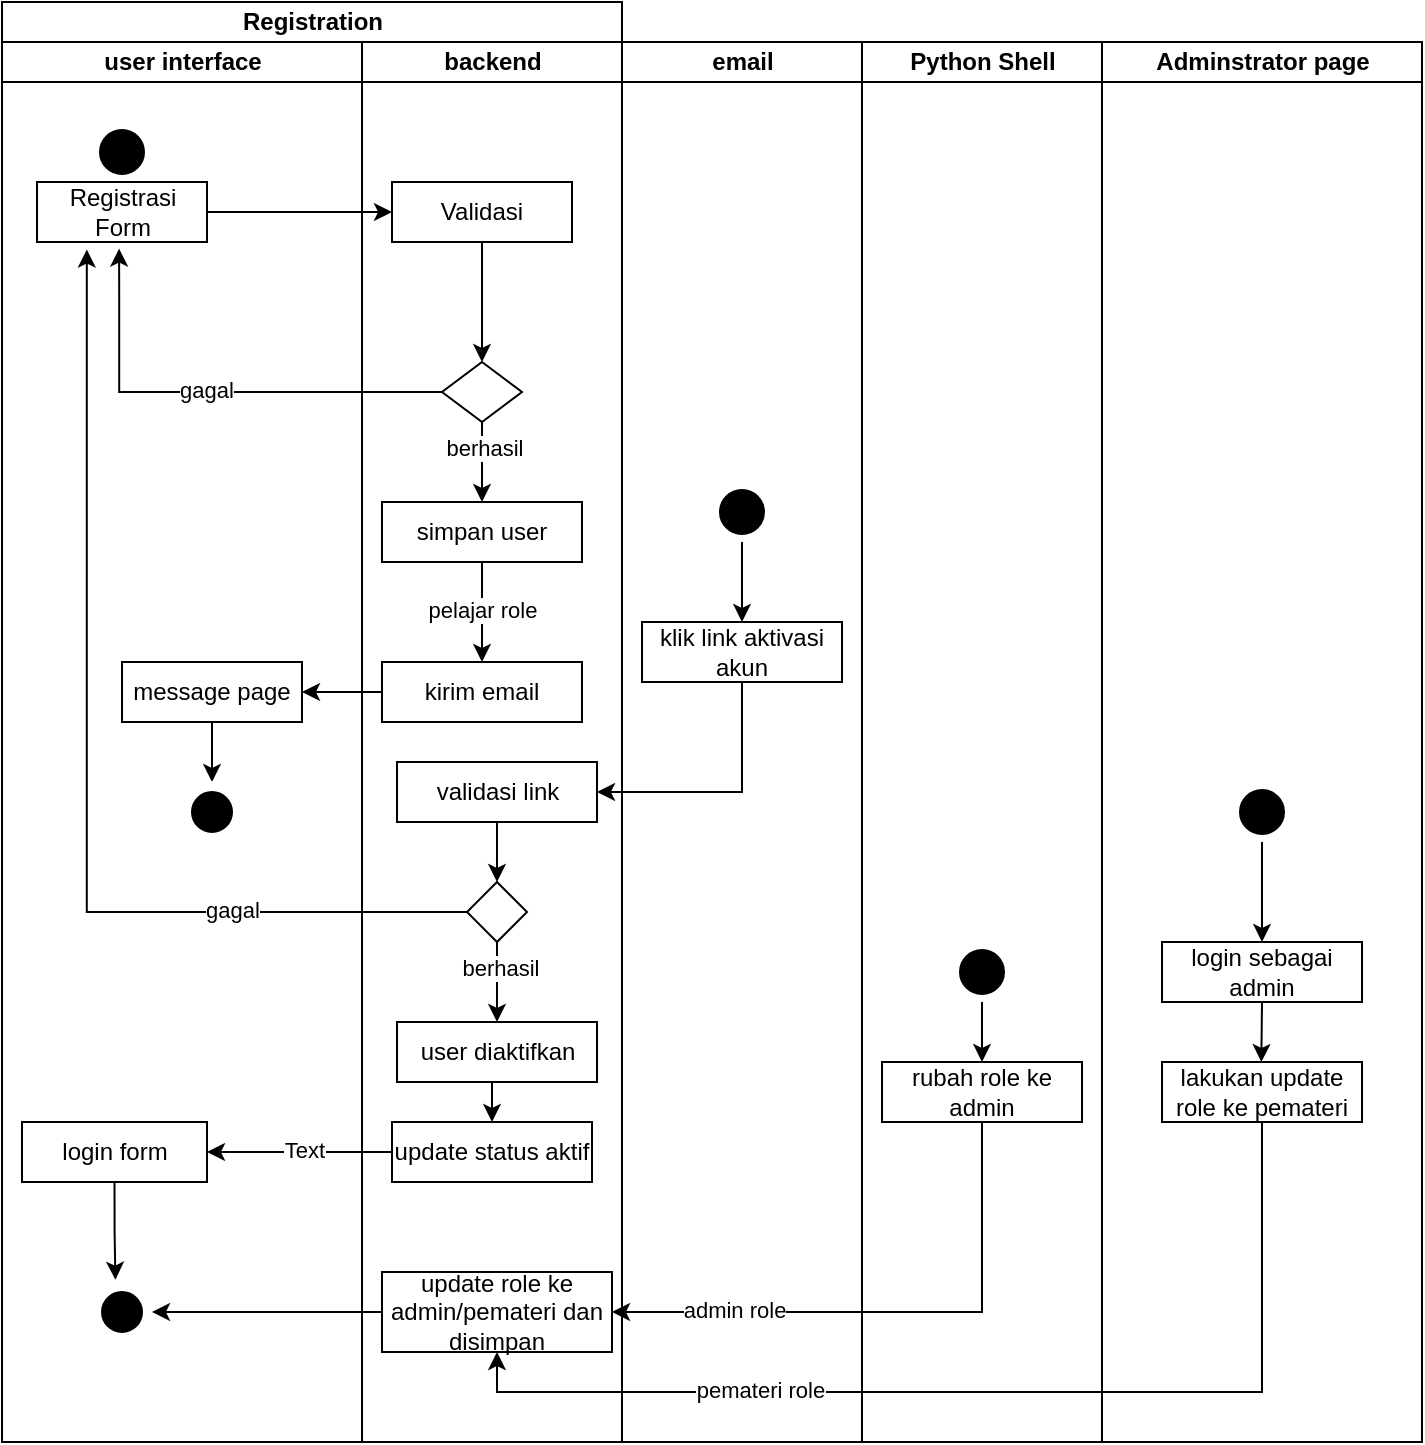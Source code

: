 <mxfile version="24.2.5" type="device">
  <diagram name="Page-1" id="NIJPx1vhkYoo33Z6b43j">
    <mxGraphModel dx="1137" dy="703" grid="1" gridSize="10" guides="1" tooltips="1" connect="1" arrows="1" fold="1" page="1" pageScale="1" pageWidth="850" pageHeight="1100" math="0" shadow="0">
      <root>
        <mxCell id="0" />
        <mxCell id="1" parent="0" />
        <mxCell id="qCOZ_yeCnDwCxc9bYQBy-1" value="Registration" style="swimlane;childLayout=stackLayout;resizeParent=1;resizeParentMax=0;startSize=20;html=1;" parent="1" vertex="1">
          <mxGeometry x="40" y="50" width="310" height="720" as="geometry" />
        </mxCell>
        <mxCell id="qCOZ_yeCnDwCxc9bYQBy-2" value="user interface" style="swimlane;startSize=20;html=1;" parent="qCOZ_yeCnDwCxc9bYQBy-1" vertex="1">
          <mxGeometry y="20" width="180" height="700" as="geometry" />
        </mxCell>
        <mxCell id="qCOZ_yeCnDwCxc9bYQBy-6" value="" style="ellipse;html=1;shape=startState;strokeColor=#000000;fillColor=#000000;" parent="qCOZ_yeCnDwCxc9bYQBy-2" vertex="1">
          <mxGeometry x="45.0" y="40" width="30" height="30" as="geometry" />
        </mxCell>
        <mxCell id="qCOZ_yeCnDwCxc9bYQBy-7" value="" style="edgeStyle=orthogonalEdgeStyle;html=1;verticalAlign=bottom;endArrow=open;endSize=8;rounded=0;strokeColor=#FFFFFF;" parent="qCOZ_yeCnDwCxc9bYQBy-2" source="qCOZ_yeCnDwCxc9bYQBy-6" edge="1">
          <mxGeometry relative="1" as="geometry">
            <mxPoint x="60.0" y="100" as="targetPoint" />
          </mxGeometry>
        </mxCell>
        <mxCell id="qCOZ_yeCnDwCxc9bYQBy-8" value="Registrasi Form" style="html=1;whiteSpace=wrap;" parent="qCOZ_yeCnDwCxc9bYQBy-2" vertex="1">
          <mxGeometry x="17.5" y="70" width="85" height="30" as="geometry" />
        </mxCell>
        <mxCell id="qCOZ_yeCnDwCxc9bYQBy-58" value="login form" style="html=1;whiteSpace=wrap;" parent="qCOZ_yeCnDwCxc9bYQBy-2" vertex="1">
          <mxGeometry x="10" y="540" width="92.5" height="30" as="geometry" />
        </mxCell>
        <mxCell id="qCOZ_yeCnDwCxc9bYQBy-68" value="" style="ellipse;html=1;shape=endState;fillColor=#000000;strokeColor=#FFFFFF;" parent="qCOZ_yeCnDwCxc9bYQBy-2" vertex="1">
          <mxGeometry x="45.0" y="620" width="30" height="30" as="geometry" />
        </mxCell>
        <mxCell id="qCOZ_yeCnDwCxc9bYQBy-70" style="edgeStyle=orthogonalEdgeStyle;rounded=0;orthogonalLoop=1;jettySize=auto;html=1;exitX=0.5;exitY=1;exitDx=0;exitDy=0;entryX=0.39;entryY=-0.038;entryDx=0;entryDy=0;entryPerimeter=0;" parent="qCOZ_yeCnDwCxc9bYQBy-2" source="qCOZ_yeCnDwCxc9bYQBy-58" target="qCOZ_yeCnDwCxc9bYQBy-68" edge="1">
          <mxGeometry relative="1" as="geometry" />
        </mxCell>
        <mxCell id="IHMoNlKT8a33Xt2Q9LKc-15" style="edgeStyle=orthogonalEdgeStyle;rounded=0;orthogonalLoop=1;jettySize=auto;html=1;exitX=0.5;exitY=1;exitDx=0;exitDy=0;entryX=0.5;entryY=0;entryDx=0;entryDy=0;" parent="qCOZ_yeCnDwCxc9bYQBy-2" source="JcFrldRu9Nht6uUURqKT-2" edge="1" target="IHMoNlKT8a33Xt2Q9LKc-16">
          <mxGeometry relative="1" as="geometry">
            <mxPoint x="104.667" y="330" as="targetPoint" />
          </mxGeometry>
        </mxCell>
        <mxCell id="JcFrldRu9Nht6uUURqKT-2" value="message page" style="html=1;whiteSpace=wrap;" parent="qCOZ_yeCnDwCxc9bYQBy-2" vertex="1">
          <mxGeometry x="60" y="310" width="90" height="30" as="geometry" />
        </mxCell>
        <mxCell id="IHMoNlKT8a33Xt2Q9LKc-16" value="" style="ellipse;html=1;shape=endState;fillColor=#000000;strokeColor=#FFFFFF;" parent="qCOZ_yeCnDwCxc9bYQBy-2" vertex="1">
          <mxGeometry x="90.0" y="370" width="30" height="30" as="geometry" />
        </mxCell>
        <mxCell id="qCOZ_yeCnDwCxc9bYQBy-16" style="edgeStyle=orthogonalEdgeStyle;rounded=0;orthogonalLoop=1;jettySize=auto;html=1;exitX=0;exitY=0.5;exitDx=0;exitDy=0;entryX=0.483;entryY=1.11;entryDx=0;entryDy=0;entryPerimeter=0;" parent="qCOZ_yeCnDwCxc9bYQBy-1" source="qCOZ_yeCnDwCxc9bYQBy-14" target="qCOZ_yeCnDwCxc9bYQBy-8" edge="1">
          <mxGeometry relative="1" as="geometry" />
        </mxCell>
        <mxCell id="qCOZ_yeCnDwCxc9bYQBy-18" value="gagal" style="edgeLabel;html=1;align=center;verticalAlign=middle;resizable=0;points=[];" parent="qCOZ_yeCnDwCxc9bYQBy-16" vertex="1" connectable="0">
          <mxGeometry x="0.018" y="-1" relative="1" as="geometry">
            <mxPoint as="offset" />
          </mxGeometry>
        </mxCell>
        <mxCell id="qCOZ_yeCnDwCxc9bYQBy-50" style="edgeStyle=orthogonalEdgeStyle;rounded=0;orthogonalLoop=1;jettySize=auto;html=1;exitX=0;exitY=0.5;exitDx=0;exitDy=0;entryX=0.293;entryY=1.125;entryDx=0;entryDy=0;entryPerimeter=0;" parent="qCOZ_yeCnDwCxc9bYQBy-1" source="qCOZ_yeCnDwCxc9bYQBy-46" target="qCOZ_yeCnDwCxc9bYQBy-8" edge="1">
          <mxGeometry relative="1" as="geometry" />
        </mxCell>
        <mxCell id="qCOZ_yeCnDwCxc9bYQBy-51" value="gagal" style="edgeLabel;html=1;align=center;verticalAlign=middle;resizable=0;points=[];" parent="qCOZ_yeCnDwCxc9bYQBy-50" vertex="1" connectable="0">
          <mxGeometry x="-0.549" y="-1" relative="1" as="geometry">
            <mxPoint as="offset" />
          </mxGeometry>
        </mxCell>
        <mxCell id="qCOZ_yeCnDwCxc9bYQBy-69" style="edgeStyle=orthogonalEdgeStyle;rounded=0;orthogonalLoop=1;jettySize=auto;html=1;exitX=0;exitY=0.5;exitDx=0;exitDy=0;entryX=1;entryY=0.5;entryDx=0;entryDy=0;" parent="qCOZ_yeCnDwCxc9bYQBy-1" source="qCOZ_yeCnDwCxc9bYQBy-66" target="qCOZ_yeCnDwCxc9bYQBy-68" edge="1">
          <mxGeometry relative="1" as="geometry" />
        </mxCell>
        <mxCell id="qCOZ_yeCnDwCxc9bYQBy-71" style="edgeStyle=orthogonalEdgeStyle;rounded=0;orthogonalLoop=1;jettySize=auto;html=1;exitX=1;exitY=0.5;exitDx=0;exitDy=0;entryX=0;entryY=0.5;entryDx=0;entryDy=0;" parent="qCOZ_yeCnDwCxc9bYQBy-1" source="qCOZ_yeCnDwCxc9bYQBy-8" target="qCOZ_yeCnDwCxc9bYQBy-13" edge="1">
          <mxGeometry relative="1" as="geometry">
            <mxPoint x="130.0" y="135.19" as="targetPoint" />
          </mxGeometry>
        </mxCell>
        <mxCell id="IHMoNlKT8a33Xt2Q9LKc-3" style="edgeStyle=orthogonalEdgeStyle;rounded=0;orthogonalLoop=1;jettySize=auto;html=1;exitX=0;exitY=0.5;exitDx=0;exitDy=0;entryX=1;entryY=0.5;entryDx=0;entryDy=0;" parent="qCOZ_yeCnDwCxc9bYQBy-1" source="qCOZ_yeCnDwCxc9bYQBy-36" target="JcFrldRu9Nht6uUURqKT-2" edge="1">
          <mxGeometry relative="1" as="geometry" />
        </mxCell>
        <mxCell id="IHMoNlKT8a33Xt2Q9LKc-9" style="edgeStyle=orthogonalEdgeStyle;rounded=0;orthogonalLoop=1;jettySize=auto;html=1;exitX=0;exitY=0.5;exitDx=0;exitDy=0;entryX=1;entryY=0.5;entryDx=0;entryDy=0;" parent="qCOZ_yeCnDwCxc9bYQBy-1" source="IHMoNlKT8a33Xt2Q9LKc-8" target="qCOZ_yeCnDwCxc9bYQBy-58" edge="1">
          <mxGeometry relative="1" as="geometry" />
        </mxCell>
        <mxCell id="Kl3sW5i78oNWbRn1v7Ej-10" value="Text" style="edgeLabel;html=1;align=center;verticalAlign=middle;resizable=0;points=[];" vertex="1" connectable="0" parent="IHMoNlKT8a33Xt2Q9LKc-9">
          <mxGeometry x="-0.038" y="-1" relative="1" as="geometry">
            <mxPoint as="offset" />
          </mxGeometry>
        </mxCell>
        <mxCell id="qCOZ_yeCnDwCxc9bYQBy-3" value="backend" style="swimlane;startSize=20;html=1;" parent="qCOZ_yeCnDwCxc9bYQBy-1" vertex="1">
          <mxGeometry x="180" y="20" width="130" height="700" as="geometry" />
        </mxCell>
        <mxCell id="qCOZ_yeCnDwCxc9bYQBy-15" style="edgeStyle=orthogonalEdgeStyle;rounded=0;orthogonalLoop=1;jettySize=auto;html=1;exitX=0.5;exitY=1;exitDx=0;exitDy=0;entryX=0.5;entryY=0;entryDx=0;entryDy=0;" parent="qCOZ_yeCnDwCxc9bYQBy-3" source="qCOZ_yeCnDwCxc9bYQBy-13" target="qCOZ_yeCnDwCxc9bYQBy-14" edge="1">
          <mxGeometry relative="1" as="geometry" />
        </mxCell>
        <mxCell id="qCOZ_yeCnDwCxc9bYQBy-13" value="Validasi" style="html=1;whiteSpace=wrap;" parent="qCOZ_yeCnDwCxc9bYQBy-3" vertex="1">
          <mxGeometry x="15" y="70" width="90" height="30" as="geometry" />
        </mxCell>
        <mxCell id="IHMoNlKT8a33Xt2Q9LKc-5" style="edgeStyle=orthogonalEdgeStyle;rounded=0;orthogonalLoop=1;jettySize=auto;html=1;exitX=0.5;exitY=1;exitDx=0;exitDy=0;entryX=0.5;entryY=0;entryDx=0;entryDy=0;" parent="qCOZ_yeCnDwCxc9bYQBy-3" source="qCOZ_yeCnDwCxc9bYQBy-14" target="IHMoNlKT8a33Xt2Q9LKc-1" edge="1">
          <mxGeometry relative="1" as="geometry" />
        </mxCell>
        <mxCell id="IHMoNlKT8a33Xt2Q9LKc-6" value="berhasil" style="edgeLabel;html=1;align=center;verticalAlign=middle;resizable=0;points=[];" parent="IHMoNlKT8a33Xt2Q9LKc-5" vertex="1" connectable="0">
          <mxGeometry x="-0.371" y="1" relative="1" as="geometry">
            <mxPoint as="offset" />
          </mxGeometry>
        </mxCell>
        <mxCell id="qCOZ_yeCnDwCxc9bYQBy-14" value="" style="rhombus;whiteSpace=wrap;html=1;" parent="qCOZ_yeCnDwCxc9bYQBy-3" vertex="1">
          <mxGeometry x="40" y="160" width="40" height="30" as="geometry" />
        </mxCell>
        <mxCell id="qCOZ_yeCnDwCxc9bYQBy-36" value="kirim email" style="html=1;whiteSpace=wrap;" parent="qCOZ_yeCnDwCxc9bYQBy-3" vertex="1">
          <mxGeometry x="10" y="310" width="100" height="30" as="geometry" />
        </mxCell>
        <mxCell id="Kl3sW5i78oNWbRn1v7Ej-14" style="edgeStyle=orthogonalEdgeStyle;rounded=0;orthogonalLoop=1;jettySize=auto;html=1;exitX=0.5;exitY=1;exitDx=0;exitDy=0;entryX=0.5;entryY=0;entryDx=0;entryDy=0;" edge="1" parent="qCOZ_yeCnDwCxc9bYQBy-3" source="qCOZ_yeCnDwCxc9bYQBy-42" target="qCOZ_yeCnDwCxc9bYQBy-46">
          <mxGeometry relative="1" as="geometry" />
        </mxCell>
        <mxCell id="qCOZ_yeCnDwCxc9bYQBy-42" value="validasi link" style="html=1;whiteSpace=wrap;" parent="qCOZ_yeCnDwCxc9bYQBy-3" vertex="1">
          <mxGeometry x="17.5" y="360" width="100" height="30" as="geometry" />
        </mxCell>
        <mxCell id="qCOZ_yeCnDwCxc9bYQBy-45" value="user diaktifkan" style="html=1;whiteSpace=wrap;" parent="qCOZ_yeCnDwCxc9bYQBy-3" vertex="1">
          <mxGeometry x="17.5" y="490" width="100" height="30" as="geometry" />
        </mxCell>
        <mxCell id="qCOZ_yeCnDwCxc9bYQBy-47" style="edgeStyle=orthogonalEdgeStyle;rounded=0;orthogonalLoop=1;jettySize=auto;html=1;exitX=0.5;exitY=1;exitDx=0;exitDy=0;entryX=0.5;entryY=0;entryDx=0;entryDy=0;" parent="qCOZ_yeCnDwCxc9bYQBy-3" source="qCOZ_yeCnDwCxc9bYQBy-46" target="qCOZ_yeCnDwCxc9bYQBy-45" edge="1">
          <mxGeometry relative="1" as="geometry" />
        </mxCell>
        <mxCell id="qCOZ_yeCnDwCxc9bYQBy-49" value="berhasil" style="edgeLabel;html=1;align=center;verticalAlign=middle;resizable=0;points=[];" parent="qCOZ_yeCnDwCxc9bYQBy-47" vertex="1" connectable="0">
          <mxGeometry x="-0.368" y="1" relative="1" as="geometry">
            <mxPoint as="offset" />
          </mxGeometry>
        </mxCell>
        <mxCell id="qCOZ_yeCnDwCxc9bYQBy-46" value="" style="rhombus;whiteSpace=wrap;html=1;" parent="qCOZ_yeCnDwCxc9bYQBy-3" vertex="1">
          <mxGeometry x="52.5" y="420" width="30" height="30" as="geometry" />
        </mxCell>
        <mxCell id="qCOZ_yeCnDwCxc9bYQBy-56" style="edgeStyle=orthogonalEdgeStyle;rounded=0;orthogonalLoop=1;jettySize=auto;html=1;exitX=0.5;exitY=1;exitDx=0;exitDy=0;entryX=0.5;entryY=0;entryDx=0;entryDy=0;" parent="qCOZ_yeCnDwCxc9bYQBy-3" source="qCOZ_yeCnDwCxc9bYQBy-45" edge="1" target="IHMoNlKT8a33Xt2Q9LKc-8">
          <mxGeometry relative="1" as="geometry">
            <mxPoint x="65.6" y="506.61" as="targetPoint" />
            <Array as="points" />
          </mxGeometry>
        </mxCell>
        <mxCell id="qCOZ_yeCnDwCxc9bYQBy-66" value="update role ke admin/pemateri dan disimpan" style="html=1;whiteSpace=wrap;" parent="qCOZ_yeCnDwCxc9bYQBy-3" vertex="1">
          <mxGeometry x="10" y="615" width="115" height="40" as="geometry" />
        </mxCell>
        <mxCell id="IHMoNlKT8a33Xt2Q9LKc-4" style="edgeStyle=orthogonalEdgeStyle;rounded=0;orthogonalLoop=1;jettySize=auto;html=1;exitX=0.5;exitY=1;exitDx=0;exitDy=0;entryX=0.5;entryY=0;entryDx=0;entryDy=0;" parent="qCOZ_yeCnDwCxc9bYQBy-3" source="IHMoNlKT8a33Xt2Q9LKc-1" target="qCOZ_yeCnDwCxc9bYQBy-36" edge="1">
          <mxGeometry relative="1" as="geometry" />
        </mxCell>
        <mxCell id="Kl3sW5i78oNWbRn1v7Ej-11" value="pelajar role" style="edgeLabel;html=1;align=center;verticalAlign=middle;resizable=0;points=[];" vertex="1" connectable="0" parent="IHMoNlKT8a33Xt2Q9LKc-4">
          <mxGeometry x="-0.033" relative="1" as="geometry">
            <mxPoint as="offset" />
          </mxGeometry>
        </mxCell>
        <mxCell id="IHMoNlKT8a33Xt2Q9LKc-1" value="simpan user" style="html=1;whiteSpace=wrap;" parent="qCOZ_yeCnDwCxc9bYQBy-3" vertex="1">
          <mxGeometry x="10" y="230" width="100" height="30" as="geometry" />
        </mxCell>
        <mxCell id="IHMoNlKT8a33Xt2Q9LKc-8" value="update status aktif" style="html=1;whiteSpace=wrap;" parent="qCOZ_yeCnDwCxc9bYQBy-3" vertex="1">
          <mxGeometry x="15" y="540" width="100" height="30" as="geometry" />
        </mxCell>
        <mxCell id="qCOZ_yeCnDwCxc9bYQBy-5" value="Python Shell" style="swimlane;startSize=20;html=1;" parent="1" vertex="1">
          <mxGeometry x="470" y="70" width="120" height="700" as="geometry" />
        </mxCell>
        <mxCell id="qCOZ_yeCnDwCxc9bYQBy-53" value="rubah role ke admin" style="html=1;whiteSpace=wrap;" parent="qCOZ_yeCnDwCxc9bYQBy-5" vertex="1">
          <mxGeometry x="10" y="510" width="100" height="30" as="geometry" />
        </mxCell>
        <mxCell id="IHMoNlKT8a33Xt2Q9LKc-14" style="edgeStyle=orthogonalEdgeStyle;rounded=0;orthogonalLoop=1;jettySize=auto;html=1;exitX=0.5;exitY=1;exitDx=0;exitDy=0;entryX=0.5;entryY=0;entryDx=0;entryDy=0;" parent="qCOZ_yeCnDwCxc9bYQBy-5" source="IHMoNlKT8a33Xt2Q9LKc-13" target="qCOZ_yeCnDwCxc9bYQBy-53" edge="1">
          <mxGeometry relative="1" as="geometry" />
        </mxCell>
        <mxCell id="IHMoNlKT8a33Xt2Q9LKc-13" value="" style="ellipse;html=1;shape=startState;strokeColor=#000000;fillColor=#000000;" parent="qCOZ_yeCnDwCxc9bYQBy-5" vertex="1">
          <mxGeometry x="45.0" y="450" width="30" height="30" as="geometry" />
        </mxCell>
        <mxCell id="Kl3sW5i78oNWbRn1v7Ej-1" value="Adminstrator page" style="swimlane;startSize=20;html=1;" vertex="1" parent="1">
          <mxGeometry x="590" y="70" width="160" height="700" as="geometry" />
        </mxCell>
        <mxCell id="Kl3sW5i78oNWbRn1v7Ej-5" style="edgeStyle=orthogonalEdgeStyle;rounded=0;orthogonalLoop=1;jettySize=auto;html=1;exitX=0.5;exitY=1;exitDx=0;exitDy=0;" edge="1" parent="Kl3sW5i78oNWbRn1v7Ej-1" source="Kl3sW5i78oNWbRn1v7Ej-2">
          <mxGeometry relative="1" as="geometry">
            <mxPoint x="79.667" y="510" as="targetPoint" />
          </mxGeometry>
        </mxCell>
        <mxCell id="Kl3sW5i78oNWbRn1v7Ej-2" value="login sebagai admin" style="html=1;whiteSpace=wrap;" vertex="1" parent="Kl3sW5i78oNWbRn1v7Ej-1">
          <mxGeometry x="30" y="450" width="100" height="30" as="geometry" />
        </mxCell>
        <mxCell id="Kl3sW5i78oNWbRn1v7Ej-3" style="edgeStyle=orthogonalEdgeStyle;rounded=0;orthogonalLoop=1;jettySize=auto;html=1;exitX=0.5;exitY=1;exitDx=0;exitDy=0;entryX=0.5;entryY=0;entryDx=0;entryDy=0;" edge="1" parent="Kl3sW5i78oNWbRn1v7Ej-1" source="Kl3sW5i78oNWbRn1v7Ej-4" target="Kl3sW5i78oNWbRn1v7Ej-2">
          <mxGeometry relative="1" as="geometry" />
        </mxCell>
        <mxCell id="Kl3sW5i78oNWbRn1v7Ej-4" value="" style="ellipse;html=1;shape=startState;strokeColor=#000000;fillColor=#000000;" vertex="1" parent="Kl3sW5i78oNWbRn1v7Ej-1">
          <mxGeometry x="65.0" y="370" width="30" height="30" as="geometry" />
        </mxCell>
        <mxCell id="Kl3sW5i78oNWbRn1v7Ej-6" value="lakukan update role ke pemateri" style="html=1;whiteSpace=wrap;" vertex="1" parent="Kl3sW5i78oNWbRn1v7Ej-1">
          <mxGeometry x="30" y="510" width="100" height="30" as="geometry" />
        </mxCell>
        <mxCell id="qCOZ_yeCnDwCxc9bYQBy-67" style="edgeStyle=orthogonalEdgeStyle;rounded=0;orthogonalLoop=1;jettySize=auto;html=1;exitX=0.5;exitY=1;exitDx=0;exitDy=0;entryX=1;entryY=0.5;entryDx=0;entryDy=0;" parent="1" source="qCOZ_yeCnDwCxc9bYQBy-53" target="qCOZ_yeCnDwCxc9bYQBy-66" edge="1">
          <mxGeometry relative="1" as="geometry">
            <Array as="points">
              <mxPoint x="530" y="705" />
            </Array>
          </mxGeometry>
        </mxCell>
        <mxCell id="Kl3sW5i78oNWbRn1v7Ej-8" value="admin role" style="edgeLabel;html=1;align=center;verticalAlign=middle;resizable=0;points=[];" vertex="1" connectable="0" parent="qCOZ_yeCnDwCxc9bYQBy-67">
          <mxGeometry x="0.565" y="-1" relative="1" as="geometry">
            <mxPoint as="offset" />
          </mxGeometry>
        </mxCell>
        <mxCell id="qCOZ_yeCnDwCxc9bYQBy-4" value="email" style="swimlane;startSize=20;html=1;" parent="1" vertex="1">
          <mxGeometry x="350" y="70" width="120" height="700" as="geometry" />
        </mxCell>
        <mxCell id="qCOZ_yeCnDwCxc9bYQBy-38" value="klik link aktivasi akun" style="html=1;whiteSpace=wrap;" parent="qCOZ_yeCnDwCxc9bYQBy-4" vertex="1">
          <mxGeometry x="10.0" y="290" width="100" height="30" as="geometry" />
        </mxCell>
        <mxCell id="IHMoNlKT8a33Xt2Q9LKc-12" value="" style="edgeStyle=orthogonalEdgeStyle;rounded=0;orthogonalLoop=1;jettySize=auto;html=1;" parent="qCOZ_yeCnDwCxc9bYQBy-4" source="IHMoNlKT8a33Xt2Q9LKc-10" target="qCOZ_yeCnDwCxc9bYQBy-38" edge="1">
          <mxGeometry relative="1" as="geometry" />
        </mxCell>
        <mxCell id="IHMoNlKT8a33Xt2Q9LKc-10" value="" style="ellipse;html=1;shape=startState;strokeColor=#000000;fillColor=#000000;" parent="qCOZ_yeCnDwCxc9bYQBy-4" vertex="1">
          <mxGeometry x="45.0" y="220" width="30" height="30" as="geometry" />
        </mxCell>
        <mxCell id="qCOZ_yeCnDwCxc9bYQBy-43" style="edgeStyle=orthogonalEdgeStyle;rounded=0;orthogonalLoop=1;jettySize=auto;html=1;exitX=0.5;exitY=1;exitDx=0;exitDy=0;entryX=1;entryY=0.5;entryDx=0;entryDy=0;" parent="1" source="qCOZ_yeCnDwCxc9bYQBy-38" target="qCOZ_yeCnDwCxc9bYQBy-42" edge="1">
          <mxGeometry relative="1" as="geometry" />
        </mxCell>
        <mxCell id="Kl3sW5i78oNWbRn1v7Ej-7" style="edgeStyle=orthogonalEdgeStyle;rounded=0;orthogonalLoop=1;jettySize=auto;html=1;exitX=0.5;exitY=1;exitDx=0;exitDy=0;entryX=0.5;entryY=1;entryDx=0;entryDy=0;" edge="1" parent="1" source="Kl3sW5i78oNWbRn1v7Ej-6" target="qCOZ_yeCnDwCxc9bYQBy-66">
          <mxGeometry relative="1" as="geometry" />
        </mxCell>
        <mxCell id="Kl3sW5i78oNWbRn1v7Ej-9" value="pemateri role" style="edgeLabel;html=1;align=center;verticalAlign=middle;resizable=0;points=[];" vertex="1" connectable="0" parent="Kl3sW5i78oNWbRn1v7Ej-7">
          <mxGeometry x="0.437" y="-1" relative="1" as="geometry">
            <mxPoint as="offset" />
          </mxGeometry>
        </mxCell>
      </root>
    </mxGraphModel>
  </diagram>
</mxfile>
